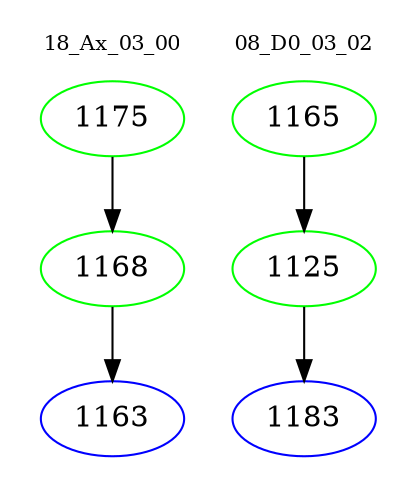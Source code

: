 digraph{
subgraph cluster_0 {
color = white
label = "18_Ax_03_00";
fontsize=10;
T0_1175 [label="1175", color="green"]
T0_1175 -> T0_1168 [color="black"]
T0_1168 [label="1168", color="green"]
T0_1168 -> T0_1163 [color="black"]
T0_1163 [label="1163", color="blue"]
}
subgraph cluster_1 {
color = white
label = "08_D0_03_02";
fontsize=10;
T1_1165 [label="1165", color="green"]
T1_1165 -> T1_1125 [color="black"]
T1_1125 [label="1125", color="green"]
T1_1125 -> T1_1183 [color="black"]
T1_1183 [label="1183", color="blue"]
}
}
